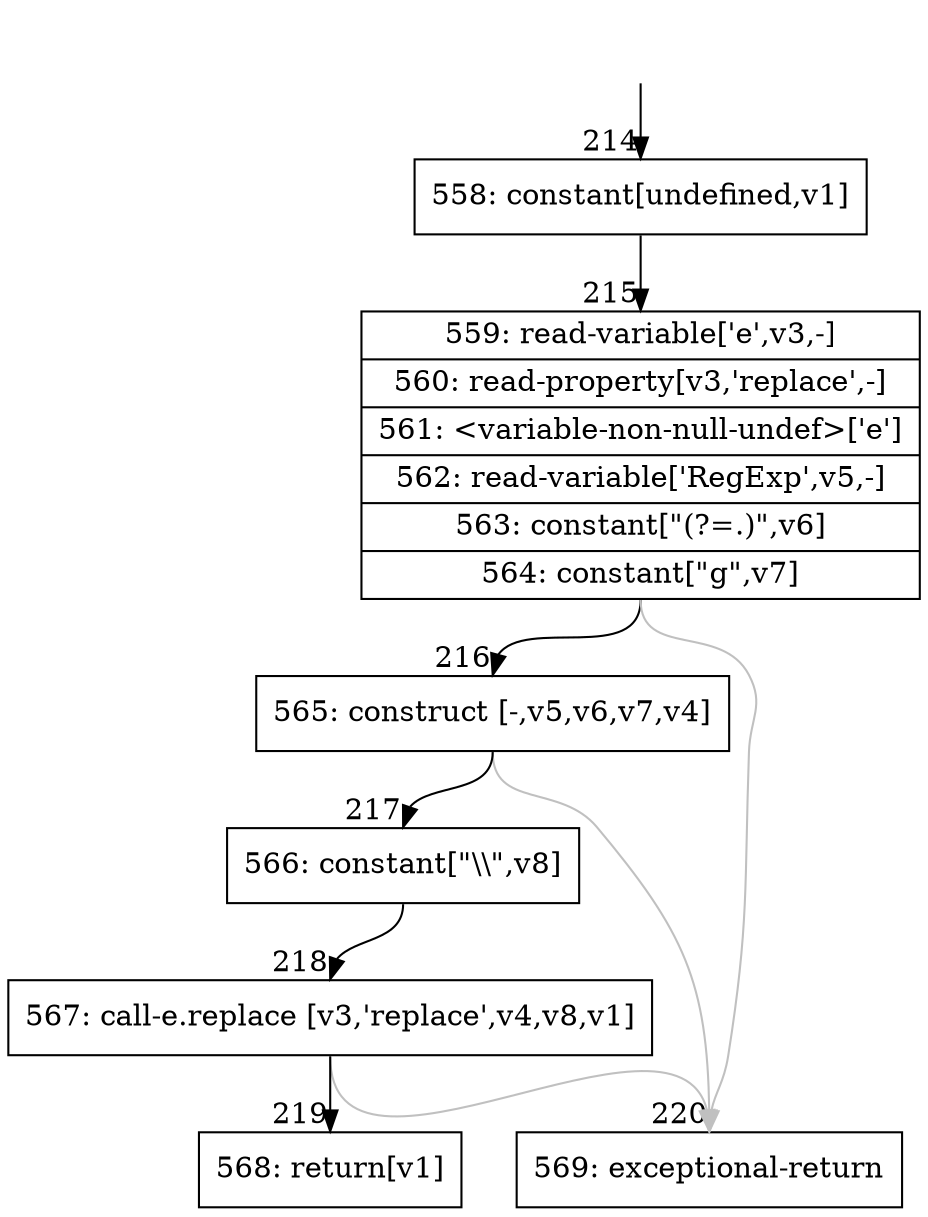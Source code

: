 digraph {
rankdir="TD"
BB_entry26[shape=none,label=""];
BB_entry26 -> BB214 [tailport=s, headport=n, headlabel="    214"]
BB214 [shape=record label="{558: constant[undefined,v1]}" ] 
BB214 -> BB215 [tailport=s, headport=n, headlabel="      215"]
BB215 [shape=record label="{559: read-variable['e',v3,-]|560: read-property[v3,'replace',-]|561: \<variable-non-null-undef\>['e']|562: read-variable['RegExp',v5,-]|563: constant[\"(?=.)\",v6]|564: constant[\"g\",v7]}" ] 
BB215 -> BB216 [tailport=s, headport=n, headlabel="      216"]
BB215 -> BB220 [tailport=s, headport=n, color=gray, headlabel="      220"]
BB216 [shape=record label="{565: construct [-,v5,v6,v7,v4]}" ] 
BB216 -> BB217 [tailport=s, headport=n, headlabel="      217"]
BB216 -> BB220 [tailport=s, headport=n, color=gray]
BB217 [shape=record label="{566: constant[\"\\\\\",v8]}" ] 
BB217 -> BB218 [tailport=s, headport=n, headlabel="      218"]
BB218 [shape=record label="{567: call-e.replace [v3,'replace',v4,v8,v1]}" ] 
BB218 -> BB219 [tailport=s, headport=n, headlabel="      219"]
BB218 -> BB220 [tailport=s, headport=n, color=gray]
BB219 [shape=record label="{568: return[v1]}" ] 
BB220 [shape=record label="{569: exceptional-return}" ] 
//#$~ 222
}
